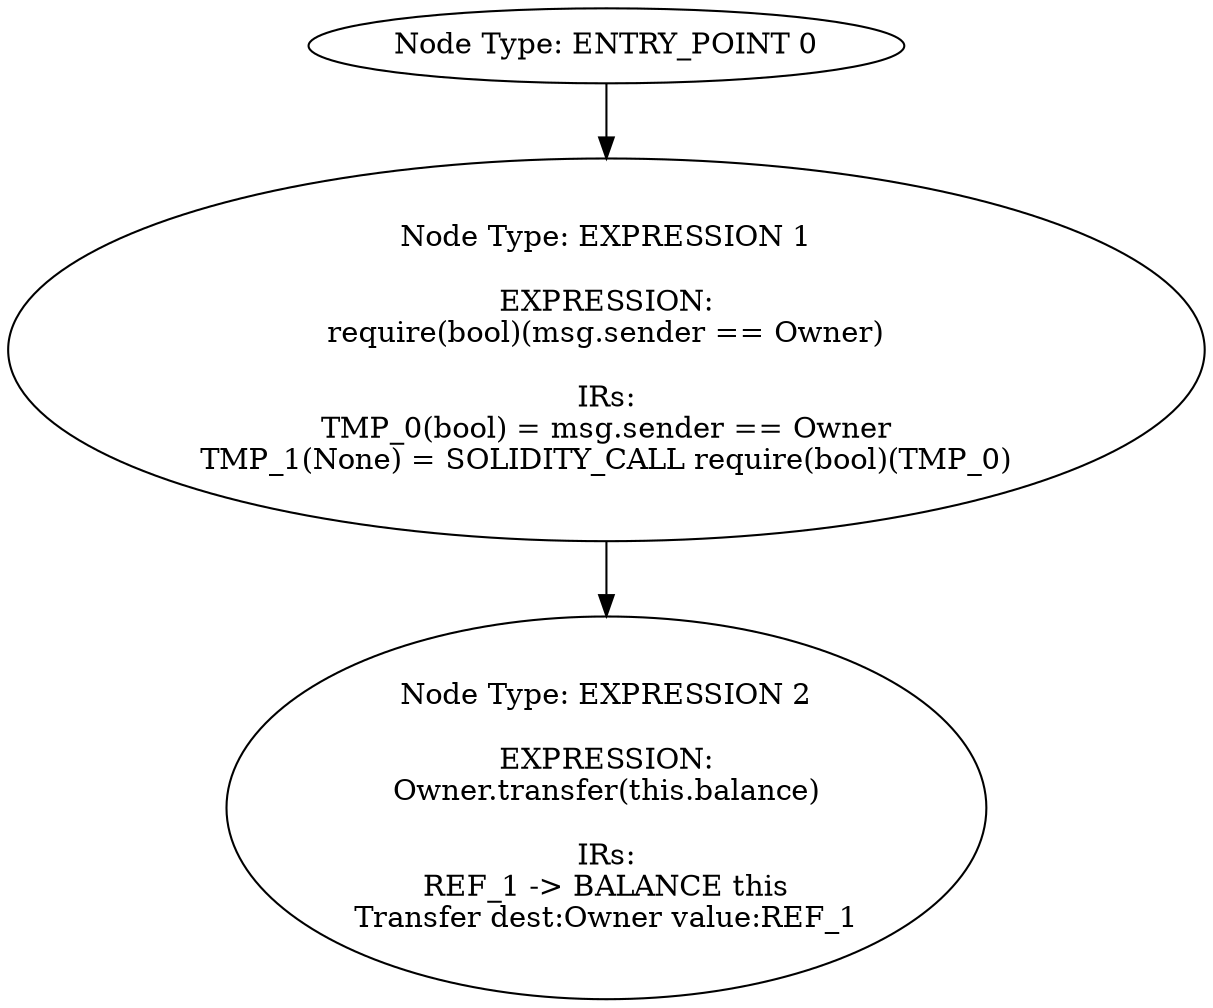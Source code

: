 digraph{
0[label="Node Type: ENTRY_POINT 0
"];
0->1;
1[label="Node Type: EXPRESSION 1

EXPRESSION:
require(bool)(msg.sender == Owner)

IRs:
TMP_0(bool) = msg.sender == Owner
TMP_1(None) = SOLIDITY_CALL require(bool)(TMP_0)"];
1->2;
2[label="Node Type: EXPRESSION 2

EXPRESSION:
Owner.transfer(this.balance)

IRs:
REF_1 -> BALANCE this
Transfer dest:Owner value:REF_1"];
}
